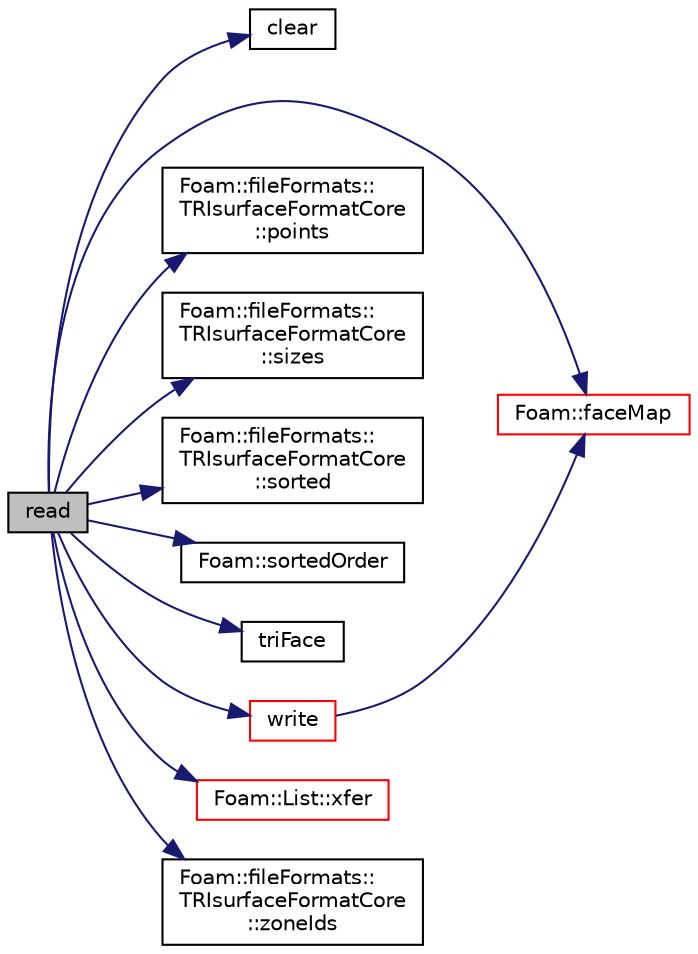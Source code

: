 digraph "read"
{
  bgcolor="transparent";
  edge [fontname="Helvetica",fontsize="10",labelfontname="Helvetica",labelfontsize="10"];
  node [fontname="Helvetica",fontsize="10",shape=record];
  rankdir="LR";
  Node1 [label="read",height=0.2,width=0.4,color="black", fillcolor="grey75", style="filled", fontcolor="black"];
  Node1 -> Node2 [color="midnightblue",fontsize="10",style="solid",fontname="Helvetica"];
  Node2 [label="clear",height=0.2,width=0.4,color="black",URL="$a03119.html#a3a533f9231a5668b9d8f301a79d57b73"];
  Node1 -> Node3 [color="midnightblue",fontsize="10",style="solid",fontname="Helvetica"];
  Node3 [label="Foam::faceMap",height=0.2,width=0.4,color="red",URL="$a10733.html#aa77215843e964fac259ab06e68d0ee02"];
  Node1 -> Node4 [color="midnightblue",fontsize="10",style="solid",fontname="Helvetica"];
  Node4 [label="Foam::fileFormats::\lTRIsurfaceFormatCore\l::points",height=0.2,width=0.4,color="black",URL="$a02685.html#a38680f9c590044bcd6246f3f1f696cec",tooltip="Return full access to the points. "];
  Node1 -> Node5 [color="midnightblue",fontsize="10",style="solid",fontname="Helvetica"];
  Node5 [label="Foam::fileFormats::\lTRIsurfaceFormatCore\l::sizes",height=0.2,width=0.4,color="black",URL="$a02685.html#a62b2487b69792cc7f48dcf19ae2b52f3",tooltip="The list of zone sizes in the order of their first appearance. "];
  Node1 -> Node6 [color="midnightblue",fontsize="10",style="solid",fontname="Helvetica"];
  Node6 [label="Foam::fileFormats::\lTRIsurfaceFormatCore\l::sorted",height=0.2,width=0.4,color="black",URL="$a02685.html#a4f962e231e044c4a00f82fdc57bcb74b",tooltip="File read was already sorted. "];
  Node1 -> Node7 [color="midnightblue",fontsize="10",style="solid",fontname="Helvetica"];
  Node7 [label="Foam::sortedOrder",height=0.2,width=0.4,color="black",URL="$a10733.html#acf128ea037506c14446998bb7ca39264",tooltip="Generate the (stable) sort order for the list. "];
  Node1 -> Node8 [color="midnightblue",fontsize="10",style="solid",fontname="Helvetica"];
  Node8 [label="triFace",height=0.2,width=0.4,color="black",URL="$a03926.html#a85e205b40128f23c7ad84f2d6fe1a4b1"];
  Node1 -> Node9 [color="midnightblue",fontsize="10",style="solid",fontname="Helvetica"];
  Node9 [label="write",height=0.2,width=0.4,color="red",URL="$a02684.html#a2a1e1394d9dd8932b738248c123a267f",tooltip="Write surface mesh components by proxy. "];
  Node9 -> Node3 [color="midnightblue",fontsize="10",style="solid",fontname="Helvetica"];
  Node1 -> Node10 [color="midnightblue",fontsize="10",style="solid",fontname="Helvetica"];
  Node10 [label="Foam::List::xfer",height=0.2,width=0.4,color="red",URL="$a01364.html#a48f43ee271fb2edb0fb241b72af0e59c",tooltip="Transfer contents to the Xfer container. "];
  Node1 -> Node11 [color="midnightblue",fontsize="10",style="solid",fontname="Helvetica"];
  Node11 [label="Foam::fileFormats::\lTRIsurfaceFormatCore\l::zoneIds",height=0.2,width=0.4,color="black",URL="$a02685.html#a23d7c10c71e0f9bb126550ac00c3d3ac",tooltip="Return full access to the zones. "];
}
